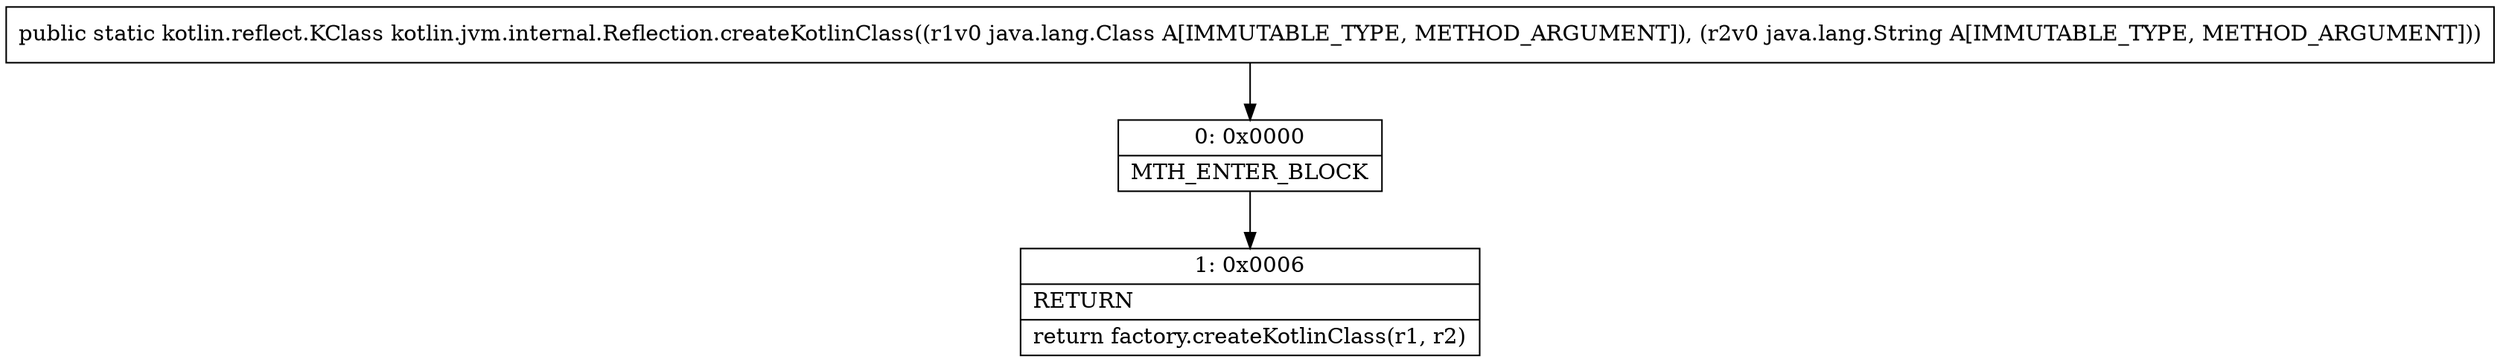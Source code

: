 digraph "CFG forkotlin.jvm.internal.Reflection.createKotlinClass(Ljava\/lang\/Class;Ljava\/lang\/String;)Lkotlin\/reflect\/KClass;" {
Node_0 [shape=record,label="{0\:\ 0x0000|MTH_ENTER_BLOCK\l}"];
Node_1 [shape=record,label="{1\:\ 0x0006|RETURN\l|return factory.createKotlinClass(r1, r2)\l}"];
MethodNode[shape=record,label="{public static kotlin.reflect.KClass kotlin.jvm.internal.Reflection.createKotlinClass((r1v0 java.lang.Class A[IMMUTABLE_TYPE, METHOD_ARGUMENT]), (r2v0 java.lang.String A[IMMUTABLE_TYPE, METHOD_ARGUMENT])) }"];
MethodNode -> Node_0;
Node_0 -> Node_1;
}


